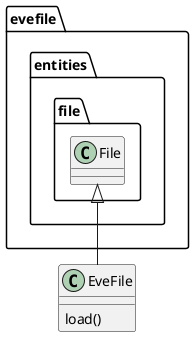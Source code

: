 @startuml
'https://plantuml.com/class-diagram

class EveFile extends evefile.entities.file.File {
    load()
}

@enduml